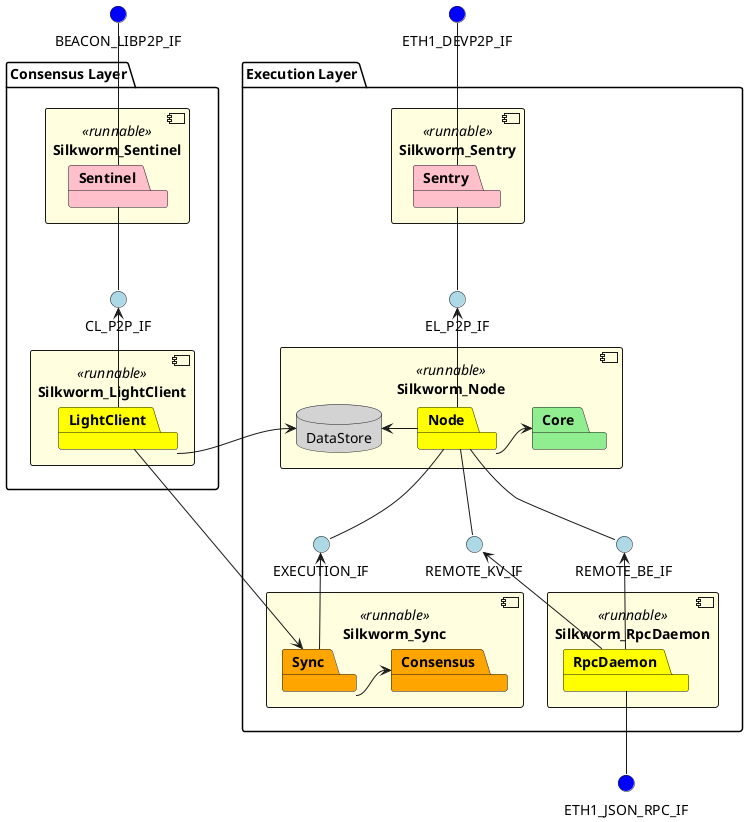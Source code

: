 @startuml
'https://plantuml.com/component-diagram

package "Execution Layer" {

    component Silkworm_Node <<runnable>> #LightYellow {
        package Core #LightGreen
        package Node #Yellow
        database DataStore #LightGrey

        Node -left-> DataStore
        Node -right-> Core
    }

    component Silkworm_Sentry <<runnable>> #LightYellow {
        package Sentry #Pink
    }

    component Silkworm_RpcDaemon <<runnable>> #LightYellow {
        package RpcDaemon #Yellow
    }

    component Silkworm_Sync <<runnable>> #LightYellow {
        package Sync #Orange
        package Consensus #Orange

        Consensus <-left- Sync
    }

    interface EL_P2P_IF #LightBlue
    interface EXECUTION_IF #LightBlue
    interface REMOTE_KV_IF #LightBlue
    interface REMOTE_BE_IF #LightBlue

    EXECUTION_IF -up- Node
    EXECUTION_IF <-down- Sync
    EL_P2P_IF <-down- Node

    Node -- REMOTE_KV_IF
    Node -- REMOTE_BE_IF
    Sentry -down- EL_P2P_IF

    REMOTE_KV_IF <-- RpcDaemon
    REMOTE_BE_IF <-- RpcDaemon
}

package "Consensus Layer" {
    component Silkworm_Sentinel <<runnable>> #LightYellow {
        package Sentinel #Pink
    }

    component Silkworm_LightClient <<runnable>> #LightYellow {
        package LightClient #Yellow
    }

    interface CL_P2P_IF #LightBlue

    CL_P2P_IF -up- Sentinel
    LightClient -up-> CL_P2P_IF
    LightClient -right-> DataStore
    LightClient -right-> Sync
}

interface ETH1_DEVP2P_IF #Blue
interface BEACON_LIBP2P_IF #Blue
interface ETH1_JSON_RPC_IF #Blue

Sentry -up- ETH1_DEVP2P_IF
Sentinel -up- BEACON_LIBP2P_IF
RpcDaemon -down- ETH1_JSON_RPC_IF

@enduml